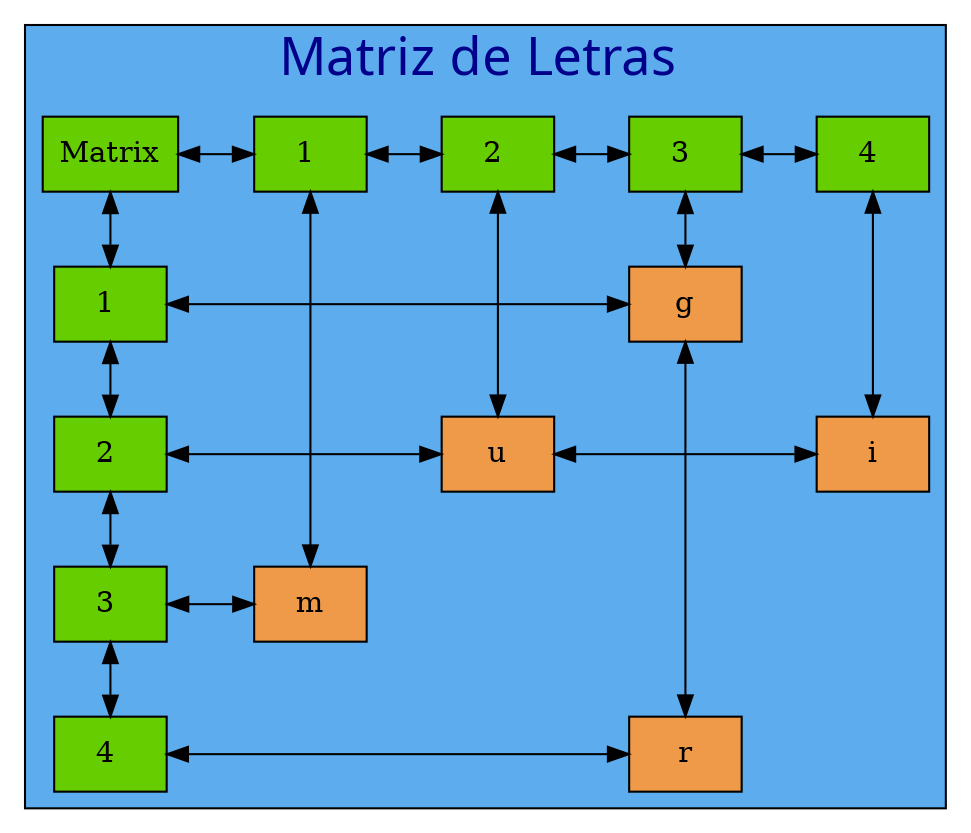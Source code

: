  digraph tablero{ 

graph[ranksep= "0.5",nodesep= "0.5"];
subgraph cluster_1 {

fontname=algerian
label= "Matriz de Letras ";
 labelloc=t;
fontcolor=blue4;
fontsize=25;
style=filled;
fillcolor=steelblue2;

node [shape=box fillcolor=chartreuse3];
mt[label= "Matrix" style=radial group=0]
{rank=same;
25770344640[label= "1 " style=radial,group=1]
25770344816[label= "2 " style=radial,group=2]
25770345056[label= "3 " style=radial,group=3]
0[label= "4 " style=radial,group=4]
mt->25770344640->25770344816->25770345056->0[dir=both];};

25770345176[label= "1 " style=radial,group=0]
25770344520[label= "2 " style=radial,group=0]
25770344936[label= "3 " style=radial,group=0]
56[label= "4 " style=radial,group=0]
mt->25770345176->25770344520->25770344936->56[dir=both];

node[shape=box height=0.5 style=filled fontcolor=black fillcolor= tan2]
25770344528[label="m" style=radial,group=1];
node[shape=box height=0.5 style=filled fontcolor=black fillcolor= tan2]
25770345648[label="u" style=radial,group=2];
node[shape=box height=0.5 style=filled fontcolor=black fillcolor= tan2]
25770345536[label="g" style=radial,group=3];
node[shape=box height=0.5 style=filled fontcolor=black fillcolor= tan2]
25770344944[label="r" style=radial,group=3];
node[shape=box height=0.5 style=filled fontcolor=black fillcolor= tan2]
25770345184[label="i" style=radial,group=4];


25770344640->25770344528[dir=both]
25770344816->25770345648[dir=both]
25770345056->25770345536->25770344944[dir=both]
0->25770345184[dir=both]

25770345536[label="g"];
25770345648[label="u"];
25770345184[label="i"];
25770344528[label="m"];
25770344944[label="r"];


{rank=same;25770345176->25770345536[dir=both] } 
{rank=same;25770344520->25770345648->25770345184[dir=both] } 
{rank=same;25770344936->25770344528[dir=both] } 
{rank=same;56->25770344944[dir=both] }
 }

}